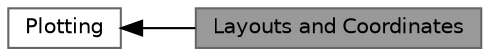 digraph "Layouts and Coordinates"
{
 // INTERACTIVE_SVG=YES
 // LATEX_PDF_SIZE
  bgcolor="transparent";
  edge [fontname=Helvetica,fontsize=10,labelfontname=Helvetica,labelfontsize=10];
  node [fontname=Helvetica,fontsize=10,shape=box,height=0.2,width=0.4];
  rankdir=LR;
  Node1 [label="Layouts and Coordinates",height=0.2,width=0.4,color="gray40", fillcolor="grey60", style="filled", fontcolor="black",tooltip="Functions to compute coordinate layouts for secondary structure plots."];
  Node2 [label="Plotting",height=0.2,width=0.4,color="grey40", fillcolor="white", style="filled",URL="$group__plotting__utils.html",tooltip="Functions for Creating Secondary Structure Plots, Dot-Plots, and More."];
  Node2->Node1 [shape=plaintext, dir="back", style="solid"];
}
